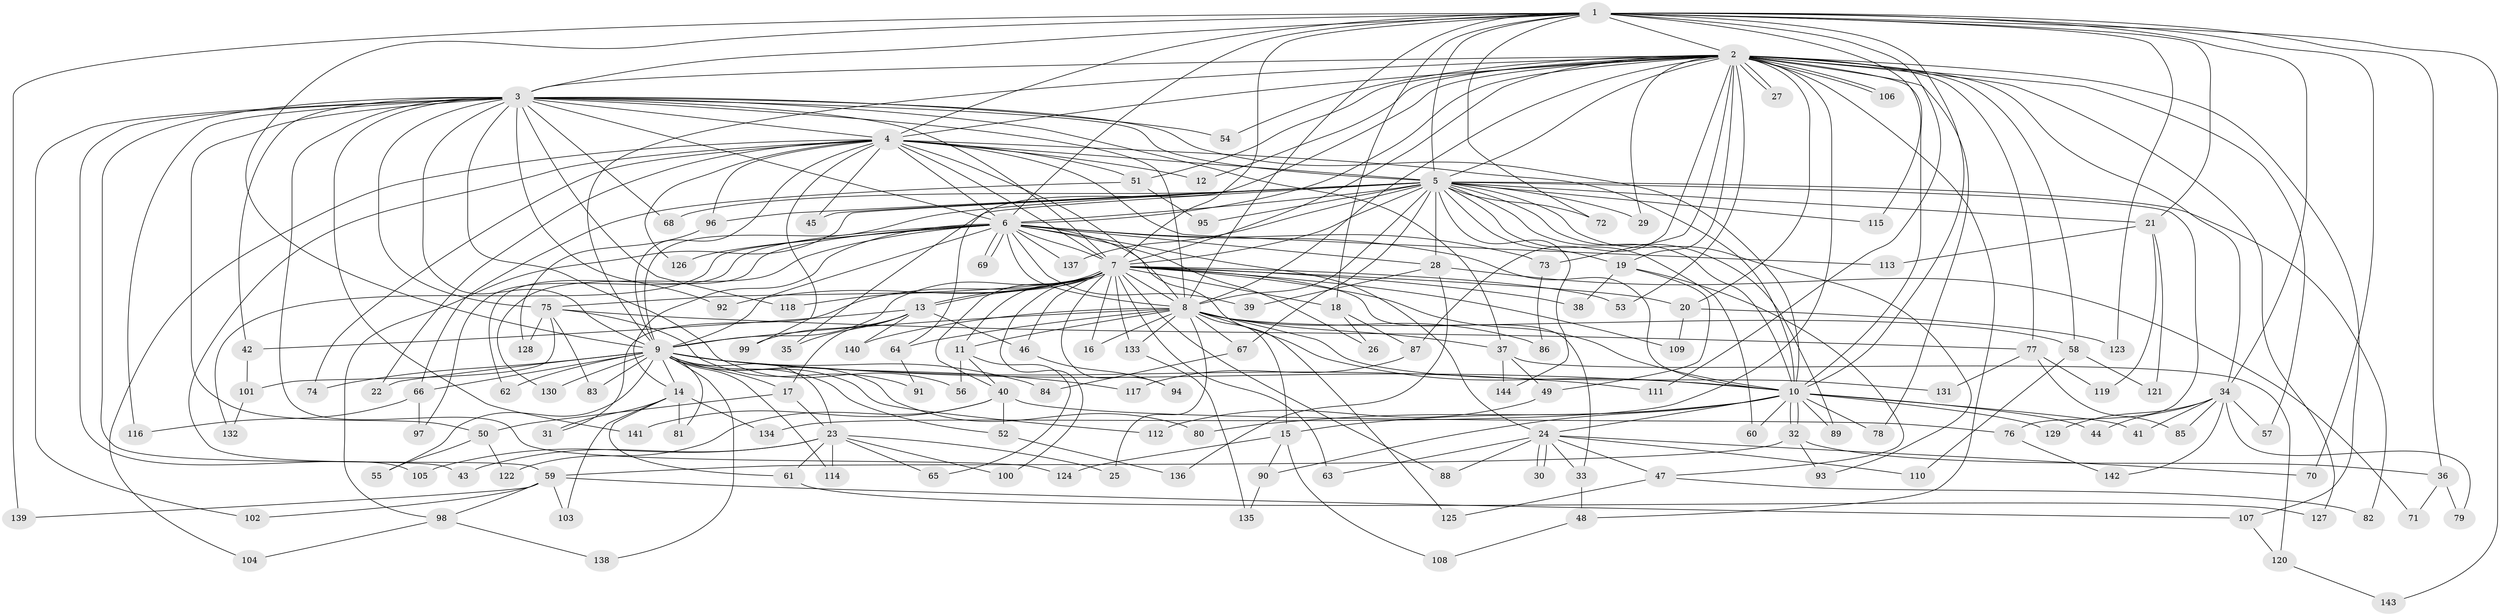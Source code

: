 // Generated by graph-tools (version 1.1) at 2025/44/03/09/25 04:44:32]
// undirected, 144 vertices, 313 edges
graph export_dot {
graph [start="1"]
  node [color=gray90,style=filled];
  1;
  2;
  3;
  4;
  5;
  6;
  7;
  8;
  9;
  10;
  11;
  12;
  13;
  14;
  15;
  16;
  17;
  18;
  19;
  20;
  21;
  22;
  23;
  24;
  25;
  26;
  27;
  28;
  29;
  30;
  31;
  32;
  33;
  34;
  35;
  36;
  37;
  38;
  39;
  40;
  41;
  42;
  43;
  44;
  45;
  46;
  47;
  48;
  49;
  50;
  51;
  52;
  53;
  54;
  55;
  56;
  57;
  58;
  59;
  60;
  61;
  62;
  63;
  64;
  65;
  66;
  67;
  68;
  69;
  70;
  71;
  72;
  73;
  74;
  75;
  76;
  77;
  78;
  79;
  80;
  81;
  82;
  83;
  84;
  85;
  86;
  87;
  88;
  89;
  90;
  91;
  92;
  93;
  94;
  95;
  96;
  97;
  98;
  99;
  100;
  101;
  102;
  103;
  104;
  105;
  106;
  107;
  108;
  109;
  110;
  111;
  112;
  113;
  114;
  115;
  116;
  117;
  118;
  119;
  120;
  121;
  122;
  123;
  124;
  125;
  126;
  127;
  128;
  129;
  130;
  131;
  132;
  133;
  134;
  135;
  136;
  137;
  138;
  139;
  140;
  141;
  142;
  143;
  144;
  1 -- 2;
  1 -- 3;
  1 -- 4;
  1 -- 5;
  1 -- 6;
  1 -- 7;
  1 -- 8;
  1 -- 9;
  1 -- 10;
  1 -- 18;
  1 -- 21;
  1 -- 34;
  1 -- 36;
  1 -- 70;
  1 -- 72;
  1 -- 111;
  1 -- 115;
  1 -- 123;
  1 -- 139;
  1 -- 143;
  2 -- 3;
  2 -- 4;
  2 -- 5;
  2 -- 6;
  2 -- 7;
  2 -- 8;
  2 -- 9;
  2 -- 10;
  2 -- 12;
  2 -- 19;
  2 -- 20;
  2 -- 27;
  2 -- 27;
  2 -- 29;
  2 -- 34;
  2 -- 48;
  2 -- 51;
  2 -- 53;
  2 -- 54;
  2 -- 57;
  2 -- 58;
  2 -- 64;
  2 -- 73;
  2 -- 77;
  2 -- 78;
  2 -- 87;
  2 -- 106;
  2 -- 106;
  2 -- 107;
  2 -- 127;
  2 -- 134;
  3 -- 4;
  3 -- 5;
  3 -- 6;
  3 -- 7;
  3 -- 8;
  3 -- 9;
  3 -- 10;
  3 -- 37;
  3 -- 42;
  3 -- 43;
  3 -- 50;
  3 -- 54;
  3 -- 56;
  3 -- 68;
  3 -- 75;
  3 -- 92;
  3 -- 102;
  3 -- 105;
  3 -- 116;
  3 -- 118;
  3 -- 124;
  3 -- 141;
  4 -- 5;
  4 -- 6;
  4 -- 7;
  4 -- 8;
  4 -- 9;
  4 -- 10;
  4 -- 12;
  4 -- 22;
  4 -- 45;
  4 -- 51;
  4 -- 59;
  4 -- 74;
  4 -- 96;
  4 -- 99;
  4 -- 104;
  4 -- 113;
  4 -- 126;
  5 -- 6;
  5 -- 7;
  5 -- 8;
  5 -- 9;
  5 -- 10;
  5 -- 19;
  5 -- 21;
  5 -- 28;
  5 -- 29;
  5 -- 35;
  5 -- 45;
  5 -- 60;
  5 -- 67;
  5 -- 68;
  5 -- 72;
  5 -- 76;
  5 -- 82;
  5 -- 89;
  5 -- 93;
  5 -- 95;
  5 -- 96;
  5 -- 98;
  5 -- 115;
  5 -- 137;
  5 -- 144;
  6 -- 7;
  6 -- 8;
  6 -- 9;
  6 -- 10;
  6 -- 14;
  6 -- 24;
  6 -- 26;
  6 -- 28;
  6 -- 39;
  6 -- 62;
  6 -- 69;
  6 -- 69;
  6 -- 73;
  6 -- 97;
  6 -- 125;
  6 -- 126;
  6 -- 130;
  6 -- 132;
  6 -- 137;
  7 -- 8;
  7 -- 9;
  7 -- 10;
  7 -- 11;
  7 -- 13;
  7 -- 13;
  7 -- 16;
  7 -- 18;
  7 -- 20;
  7 -- 31;
  7 -- 33;
  7 -- 38;
  7 -- 40;
  7 -- 46;
  7 -- 53;
  7 -- 63;
  7 -- 75;
  7 -- 88;
  7 -- 92;
  7 -- 94;
  7 -- 100;
  7 -- 109;
  7 -- 118;
  7 -- 133;
  8 -- 9;
  8 -- 10;
  8 -- 11;
  8 -- 15;
  8 -- 16;
  8 -- 25;
  8 -- 37;
  8 -- 58;
  8 -- 64;
  8 -- 67;
  8 -- 86;
  8 -- 131;
  8 -- 133;
  8 -- 140;
  9 -- 10;
  9 -- 14;
  9 -- 17;
  9 -- 22;
  9 -- 23;
  9 -- 52;
  9 -- 55;
  9 -- 62;
  9 -- 66;
  9 -- 74;
  9 -- 80;
  9 -- 81;
  9 -- 83;
  9 -- 84;
  9 -- 111;
  9 -- 112;
  9 -- 114;
  9 -- 117;
  9 -- 130;
  9 -- 138;
  10 -- 15;
  10 -- 24;
  10 -- 32;
  10 -- 32;
  10 -- 41;
  10 -- 44;
  10 -- 60;
  10 -- 78;
  10 -- 80;
  10 -- 89;
  10 -- 90;
  10 -- 129;
  11 -- 40;
  11 -- 56;
  11 -- 65;
  13 -- 17;
  13 -- 35;
  13 -- 42;
  13 -- 46;
  13 -- 99;
  13 -- 140;
  14 -- 31;
  14 -- 61;
  14 -- 81;
  14 -- 103;
  14 -- 134;
  15 -- 90;
  15 -- 108;
  15 -- 124;
  17 -- 23;
  17 -- 50;
  18 -- 26;
  18 -- 87;
  19 -- 38;
  19 -- 47;
  19 -- 49;
  20 -- 109;
  20 -- 123;
  21 -- 113;
  21 -- 119;
  21 -- 121;
  23 -- 25;
  23 -- 43;
  23 -- 61;
  23 -- 65;
  23 -- 100;
  23 -- 105;
  23 -- 114;
  24 -- 30;
  24 -- 30;
  24 -- 33;
  24 -- 47;
  24 -- 63;
  24 -- 70;
  24 -- 88;
  24 -- 110;
  28 -- 39;
  28 -- 71;
  28 -- 136;
  32 -- 36;
  32 -- 59;
  32 -- 93;
  33 -- 48;
  34 -- 41;
  34 -- 44;
  34 -- 57;
  34 -- 79;
  34 -- 85;
  34 -- 129;
  34 -- 142;
  36 -- 71;
  36 -- 79;
  37 -- 49;
  37 -- 120;
  37 -- 144;
  40 -- 52;
  40 -- 76;
  40 -- 122;
  40 -- 141;
  42 -- 101;
  46 -- 94;
  47 -- 82;
  47 -- 125;
  48 -- 108;
  49 -- 112;
  50 -- 55;
  50 -- 122;
  51 -- 66;
  51 -- 95;
  52 -- 136;
  58 -- 110;
  58 -- 121;
  59 -- 98;
  59 -- 102;
  59 -- 103;
  59 -- 107;
  59 -- 139;
  61 -- 127;
  64 -- 91;
  66 -- 97;
  66 -- 116;
  67 -- 84;
  73 -- 86;
  75 -- 77;
  75 -- 83;
  75 -- 91;
  75 -- 101;
  75 -- 128;
  76 -- 142;
  77 -- 85;
  77 -- 119;
  77 -- 131;
  87 -- 117;
  90 -- 135;
  96 -- 128;
  98 -- 104;
  98 -- 138;
  101 -- 132;
  107 -- 120;
  120 -- 143;
  133 -- 135;
}
